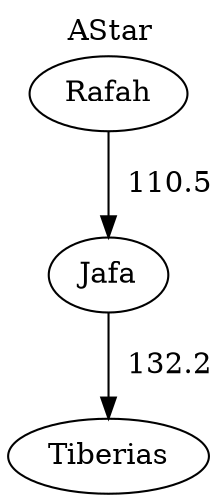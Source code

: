 Digraph G {"Rafah" -> "Jafa"[label="  110.5"]

"Jafa" -> "Tiberias"[label="  132.2"]


labelloc="t"
label="AStar"}
